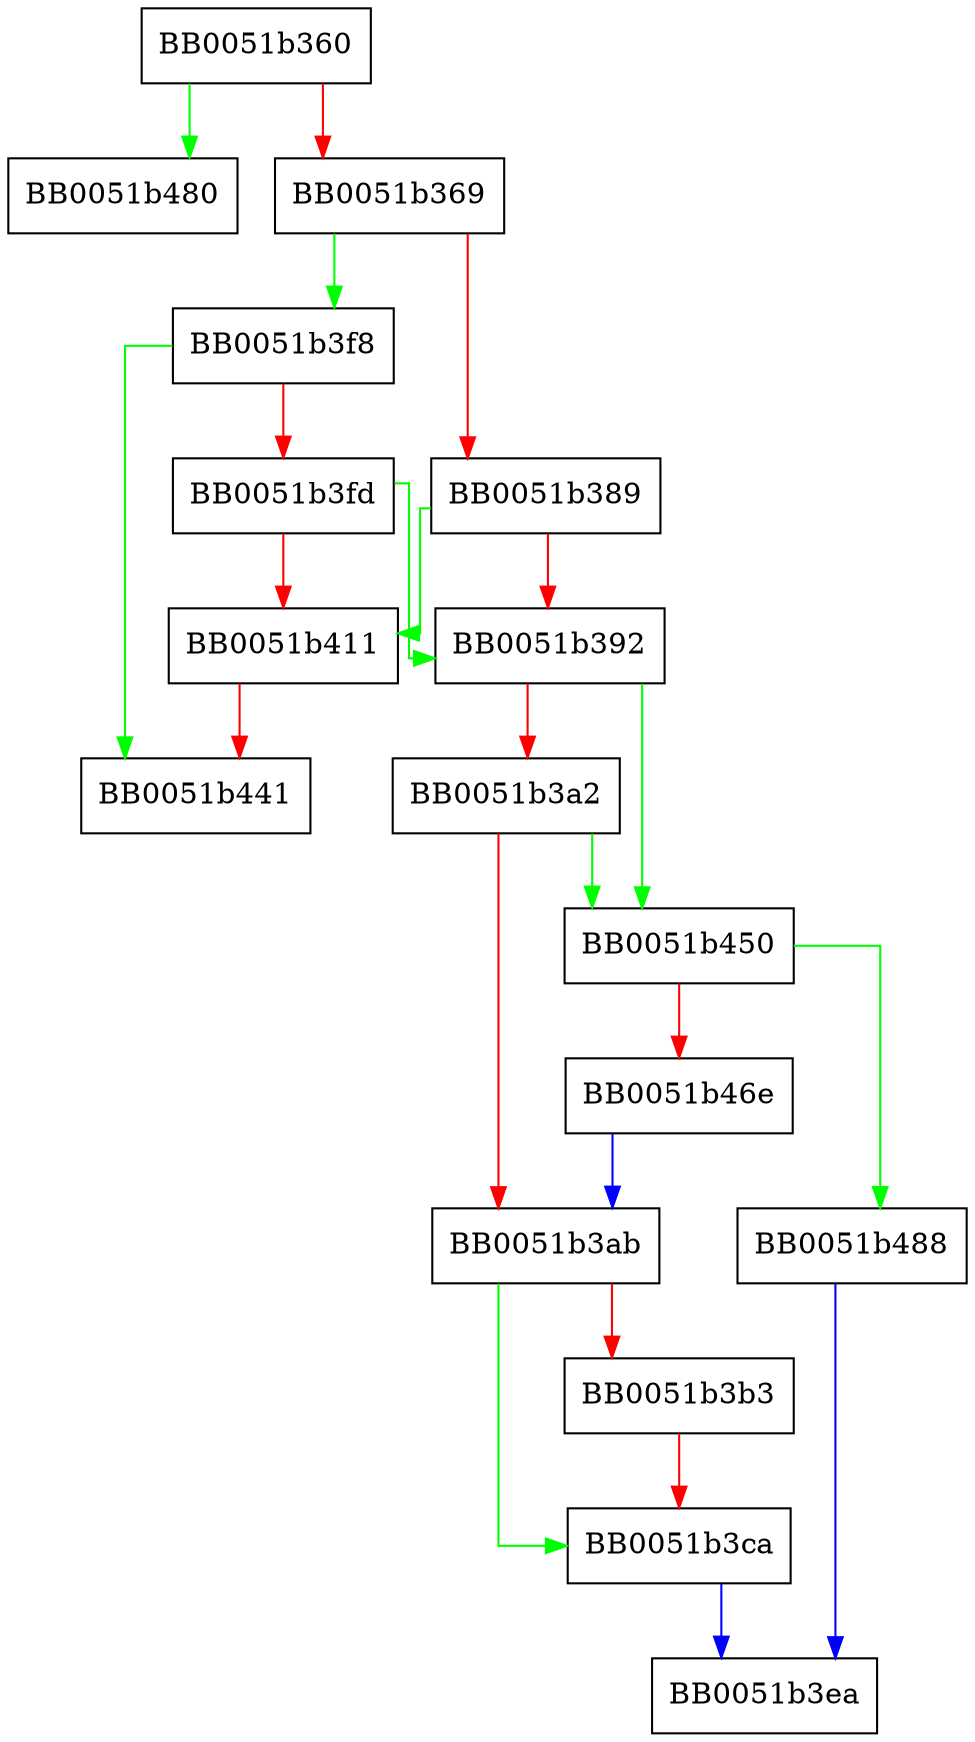 digraph ASN1_STRING_copy {
  node [shape="box"];
  graph [splines=ortho];
  BB0051b360 -> BB0051b480 [color="green"];
  BB0051b360 -> BB0051b369 [color="red"];
  BB0051b369 -> BB0051b3f8 [color="green"];
  BB0051b369 -> BB0051b389 [color="red"];
  BB0051b389 -> BB0051b411 [color="green"];
  BB0051b389 -> BB0051b392 [color="red"];
  BB0051b392 -> BB0051b450 [color="green"];
  BB0051b392 -> BB0051b3a2 [color="red"];
  BB0051b3a2 -> BB0051b450 [color="green"];
  BB0051b3a2 -> BB0051b3ab [color="red"];
  BB0051b3ab -> BB0051b3ca [color="green"];
  BB0051b3ab -> BB0051b3b3 [color="red"];
  BB0051b3b3 -> BB0051b3ca [color="red"];
  BB0051b3ca -> BB0051b3ea [color="blue"];
  BB0051b3f8 -> BB0051b441 [color="green"];
  BB0051b3f8 -> BB0051b3fd [color="red"];
  BB0051b3fd -> BB0051b392 [color="green"];
  BB0051b3fd -> BB0051b411 [color="red"];
  BB0051b411 -> BB0051b441 [color="red"];
  BB0051b450 -> BB0051b488 [color="green"];
  BB0051b450 -> BB0051b46e [color="red"];
  BB0051b46e -> BB0051b3ab [color="blue"];
  BB0051b488 -> BB0051b3ea [color="blue"];
}